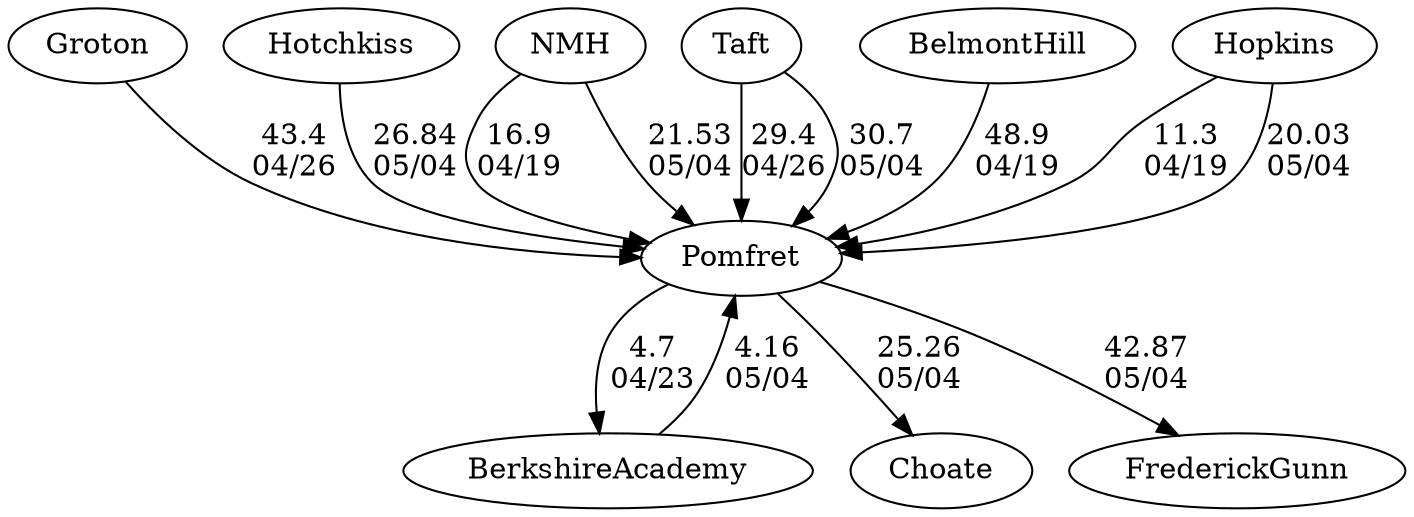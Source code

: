 digraph boys3foursPomfret {Groton [URL="boys3foursPomfretGroton.html"];Hotchkiss [URL="boys3foursPomfretHotchkiss.html"];BerkshireAcademy [URL="boys3foursPomfretBerkshireAcademy.html"];NMH [URL="boys3foursPomfretNMH.html"];Taft [URL="boys3foursPomfretTaft.html"];Pomfret [URL="boys3foursPomfretPomfret.html"];BelmontHill [URL="boys3foursPomfretBelmontHill.html"];Choate [URL="boys3foursPomfretChoate.html"];Hopkins [URL="boys3foursPomfretHopkins.html"];FrederickGunn [URL="boys3foursPomfretFrederickGunn.html"];Groton -> Pomfret[label="43.4
04/26", weight="57", tooltip="NEIRA Boys Fours, Pomfret v. Dexter-Southfield, Groton, Taft			
Distance: 1500 Conditions: Tailwind (9-12mph) with occasional gusts. Good water for first 500-700 meters, increasing chop for second half of race. Overall, decent conditions. Comments: Alternated races with girls. Order of boys races: B2, B4, B3, B1, B5. 
Dexter-Southfield rowed their novice boat in the B5 race.
None", URL="https://www.row2k.com/results/resultspage.cfm?UID=3C973C60394C29BDB6CB3B01E88929E2&cat=1", random="random"]; 
Taft -> Pomfret[label="29.4
04/26", weight="71", tooltip="NEIRA Boys Fours, Pomfret v. Dexter-Southfield, Groton, Taft			
Distance: 1500 Conditions: Tailwind (9-12mph) with occasional gusts. Good water for first 500-700 meters, increasing chop for second half of race. Overall, decent conditions. Comments: Alternated races with girls. Order of boys races: B2, B4, B3, B1, B5. 
Dexter-Southfield rowed their novice boat in the B5 race.
None", URL="https://www.row2k.com/results/resultspage.cfm?UID=3C973C60394C29BDB6CB3B01E88929E2&cat=1", random="random"]; 
Pomfret -> BerkshireAcademy[label="4.7
04/23", weight="96", tooltip="NEIRA Boys ,Pomfret v. Berkshire, Marianapolis			
Distance: 1500M Conditions: 8MPH headwind, stronger gusts in the first 500. Occasional gusty crosswinds, light chop, but generally good water. Comments: Alternated races with girls. Order of boys races: B3, B2, B1, B4
None", URL="https://www.row2k.com/results/resultspage.cfm?UID=A209E2EC05D6A0148020795D781654C0&cat=1", random="random"]; 
BelmontHill -> Pomfret[label="48.9
04/19", weight="52", tooltip="NEIRA Boys , Pomfret v. Belmont Hill, Hopkins, Northfield Mount Hermon, St. Mary's			
Distance: 1500 Conditions: Consistent crossing tailwind (~7-13MPH), with occasional stronger gusts. Light chop after the first 500M. Comments: Tailwinds increased somewhat during the course of racing. Order of boys races: B4, B3, B2, B1, B6, B5. (B5 and B6 were a mix of novice and JV rowers).
None", URL="https://www.row2k.com/results/resultspage.cfm?UID=C1846FF4D524939343D2F034713639A4&cat=1", random="random"]; 
NMH -> Pomfret[label="16.9
04/19", weight="84", tooltip="NEIRA Boys , Pomfret v. Belmont Hill, Hopkins, Northfield Mount Hermon, St. Mary's			
Distance: 1500 Conditions: Consistent crossing tailwind (~7-13MPH), with occasional stronger gusts. Light chop after the first 500M. Comments: Tailwinds increased somewhat during the course of racing. Order of boys races: B4, B3, B2, B1, B6, B5. (B5 and B6 were a mix of novice and JV rowers).
None", URL="https://www.row2k.com/results/resultspage.cfm?UID=C1846FF4D524939343D2F034713639A4&cat=1", random="random"]; 
Hopkins -> Pomfret[label="11.3
04/19", weight="89", tooltip="NEIRA Boys , Pomfret v. Belmont Hill, Hopkins, Northfield Mount Hermon, St. Mary's			
Distance: 1500 Conditions: Consistent crossing tailwind (~7-13MPH), with occasional stronger gusts. Light chop after the first 500M. Comments: Tailwinds increased somewhat during the course of racing. Order of boys races: B4, B3, B2, B1, B6, B5. (B5 and B6 were a mix of novice and JV rowers).
None", URL="https://www.row2k.com/results/resultspage.cfm?UID=C1846FF4D524939343D2F034713639A4&cat=1", random="random"]; 
Taft -> Pomfret[label="30.7
05/04", weight="70", tooltip="Founder's Day Regatta			
", URL="", random="random"]; 
Hotchkiss -> Pomfret[label="26.84
05/04", weight="74", tooltip="Founder's Day Regatta			
", URL="", random="random"]; 
NMH -> Pomfret[label="21.53
05/04", weight="79", tooltip="Founder's Day Regatta			
", URL="", random="random"]; 
BerkshireAcademy -> Pomfret[label="4.16
05/04", weight="96", tooltip="Founder's Day Regatta			
", URL="", random="random"]; 
Hopkins -> Pomfret[label="20.03
05/04", weight="80", tooltip="Founder's Day Regatta			
", URL="", random="random"]; 
Pomfret -> Choate[label="25.26
05/04", weight="75", tooltip="Founder's Day Regatta			
", URL="", random="random"]; 
Pomfret -> FrederickGunn[label="42.87
05/04", weight="58", tooltip="Founder's Day Regatta			
", URL="", random="random"]}